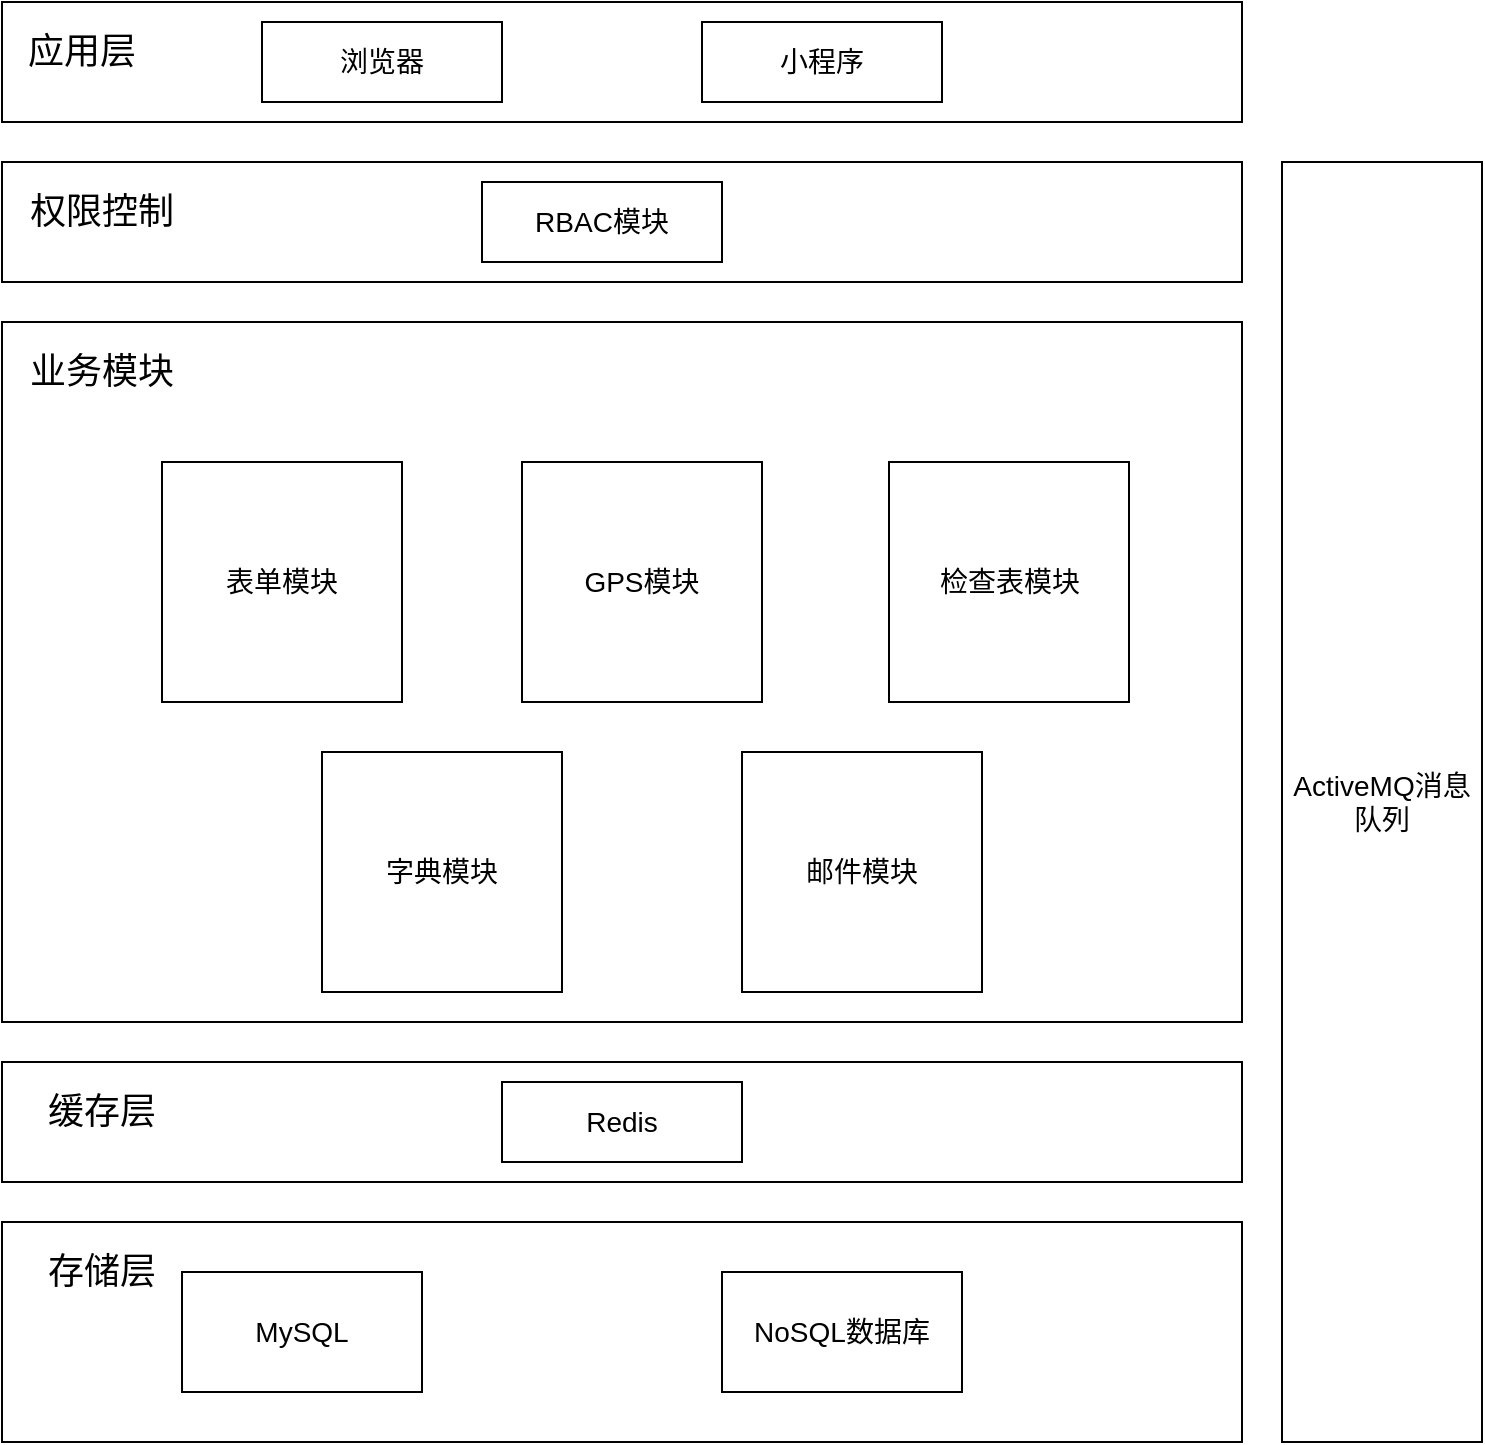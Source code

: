 <mxfile version="16.6.5" type="github">
  <diagram id="TAuO6dvW1PLmUKk2na1p" name="Page-1">
    <mxGraphModel dx="1778" dy="921" grid="1" gridSize="10" guides="1" tooltips="1" connect="1" arrows="1" fold="1" page="1" pageScale="1" pageWidth="827" pageHeight="1169" math="0" shadow="0">
      <root>
        <mxCell id="0" />
        <mxCell id="1" parent="0" />
        <mxCell id="BXjA3cAHKJvuVpyevDsp-32" value="" style="rounded=0;whiteSpace=wrap;html=1;fontSize=14;" vertex="1" parent="1">
          <mxGeometry x="120" y="120" width="620" height="60" as="geometry" />
        </mxCell>
        <mxCell id="BXjA3cAHKJvuVpyevDsp-15" value="" style="rounded=0;whiteSpace=wrap;html=1;fontSize=14;" vertex="1" parent="1">
          <mxGeometry x="120" y="280" width="620" height="350" as="geometry" />
        </mxCell>
        <mxCell id="BXjA3cAHKJvuVpyevDsp-4" value="GPS模块" style="whiteSpace=wrap;html=1;aspect=fixed;fontSize=14;" vertex="1" parent="1">
          <mxGeometry x="380" y="350" width="120" height="120" as="geometry" />
        </mxCell>
        <mxCell id="BXjA3cAHKJvuVpyevDsp-5" value="检查表模块" style="whiteSpace=wrap;html=1;aspect=fixed;fontSize=14;" vertex="1" parent="1">
          <mxGeometry x="563.5" y="350" width="120" height="120" as="geometry" />
        </mxCell>
        <mxCell id="BXjA3cAHKJvuVpyevDsp-10" value="表单模块" style="whiteSpace=wrap;html=1;aspect=fixed;gradientColor=none;fontSize=14;" vertex="1" parent="1">
          <mxGeometry x="200" y="350" width="120" height="120" as="geometry" />
        </mxCell>
        <mxCell id="BXjA3cAHKJvuVpyevDsp-13" value="字典模块" style="whiteSpace=wrap;html=1;aspect=fixed;fontSize=14;" vertex="1" parent="1">
          <mxGeometry x="280" y="495" width="120" height="120" as="geometry" />
        </mxCell>
        <mxCell id="BXjA3cAHKJvuVpyevDsp-14" value="邮件模块" style="whiteSpace=wrap;html=1;aspect=fixed;fontSize=14;" vertex="1" parent="1">
          <mxGeometry x="490" y="495" width="120" height="120" as="geometry" />
        </mxCell>
        <mxCell id="BXjA3cAHKJvuVpyevDsp-16" value="" style="rounded=0;whiteSpace=wrap;html=1;fontSize=14;" vertex="1" parent="1">
          <mxGeometry x="120" y="200" width="620" height="60" as="geometry" />
        </mxCell>
        <mxCell id="BXjA3cAHKJvuVpyevDsp-17" value="浏览器" style="rounded=0;whiteSpace=wrap;html=1;fontSize=14;" vertex="1" parent="1">
          <mxGeometry x="250" y="130" width="120" height="40" as="geometry" />
        </mxCell>
        <mxCell id="BXjA3cAHKJvuVpyevDsp-18" value="" style="rounded=0;whiteSpace=wrap;html=1;fontSize=14;" vertex="1" parent="1">
          <mxGeometry x="120" y="730" width="620" height="110" as="geometry" />
        </mxCell>
        <mxCell id="BXjA3cAHKJvuVpyevDsp-19" value="MySQL" style="rounded=0;whiteSpace=wrap;html=1;fontSize=14;" vertex="1" parent="1">
          <mxGeometry x="210" y="755" width="120" height="60" as="geometry" />
        </mxCell>
        <mxCell id="BXjA3cAHKJvuVpyevDsp-20" value="NoSQL数据库" style="rounded=0;whiteSpace=wrap;html=1;fontSize=14;" vertex="1" parent="1">
          <mxGeometry x="480" y="755" width="120" height="60" as="geometry" />
        </mxCell>
        <mxCell id="BXjA3cAHKJvuVpyevDsp-22" value="权限控制" style="text;html=1;strokeColor=none;fillColor=none;align=center;verticalAlign=middle;whiteSpace=wrap;rounded=0;fontSize=18;" vertex="1" parent="1">
          <mxGeometry x="130" y="210" width="80" height="30" as="geometry" />
        </mxCell>
        <mxCell id="BXjA3cAHKJvuVpyevDsp-21" value="业务模块" style="text;html=1;strokeColor=none;fillColor=none;align=center;verticalAlign=middle;whiteSpace=wrap;rounded=0;fontSize=18;" vertex="1" parent="1">
          <mxGeometry x="120" y="290" width="100" height="30" as="geometry" />
        </mxCell>
        <mxCell id="BXjA3cAHKJvuVpyevDsp-26" value="" style="rounded=0;whiteSpace=wrap;html=1;fontSize=14;" vertex="1" parent="1">
          <mxGeometry x="120" y="650" width="620" height="60" as="geometry" />
        </mxCell>
        <mxCell id="BXjA3cAHKJvuVpyevDsp-27" value="Redis" style="rounded=0;whiteSpace=wrap;html=1;fontSize=14;" vertex="1" parent="1">
          <mxGeometry x="370" y="660" width="120" height="40" as="geometry" />
        </mxCell>
        <mxCell id="BXjA3cAHKJvuVpyevDsp-28" value="缓存层" style="text;html=1;strokeColor=none;fillColor=none;align=center;verticalAlign=middle;whiteSpace=wrap;rounded=0;fontSize=18;" vertex="1" parent="1">
          <mxGeometry x="130" y="660" width="80" height="30" as="geometry" />
        </mxCell>
        <mxCell id="BXjA3cAHKJvuVpyevDsp-29" value="存储层" style="text;html=1;strokeColor=none;fillColor=none;align=center;verticalAlign=middle;whiteSpace=wrap;rounded=0;fontSize=18;" vertex="1" parent="1">
          <mxGeometry x="130" y="740" width="80" height="30" as="geometry" />
        </mxCell>
        <mxCell id="BXjA3cAHKJvuVpyevDsp-31" value="ActiveMQ消息队列" style="rounded=0;whiteSpace=wrap;html=1;fontSize=14;gradientColor=none;" vertex="1" parent="1">
          <mxGeometry x="760" y="200" width="100" height="640" as="geometry" />
        </mxCell>
        <mxCell id="BXjA3cAHKJvuVpyevDsp-33" value="小程序" style="rounded=0;whiteSpace=wrap;html=1;fontSize=14;" vertex="1" parent="1">
          <mxGeometry x="470" y="130" width="120" height="40" as="geometry" />
        </mxCell>
        <mxCell id="BXjA3cAHKJvuVpyevDsp-34" value="应用层" style="text;html=1;strokeColor=none;fillColor=none;align=center;verticalAlign=middle;whiteSpace=wrap;rounded=0;fontSize=18;" vertex="1" parent="1">
          <mxGeometry x="120" y="130" width="80" height="30" as="geometry" />
        </mxCell>
        <mxCell id="BXjA3cAHKJvuVpyevDsp-35" value="RBAC模块" style="rounded=0;whiteSpace=wrap;html=1;fontSize=14;" vertex="1" parent="1">
          <mxGeometry x="360" y="210" width="120" height="40" as="geometry" />
        </mxCell>
      </root>
    </mxGraphModel>
  </diagram>
</mxfile>
